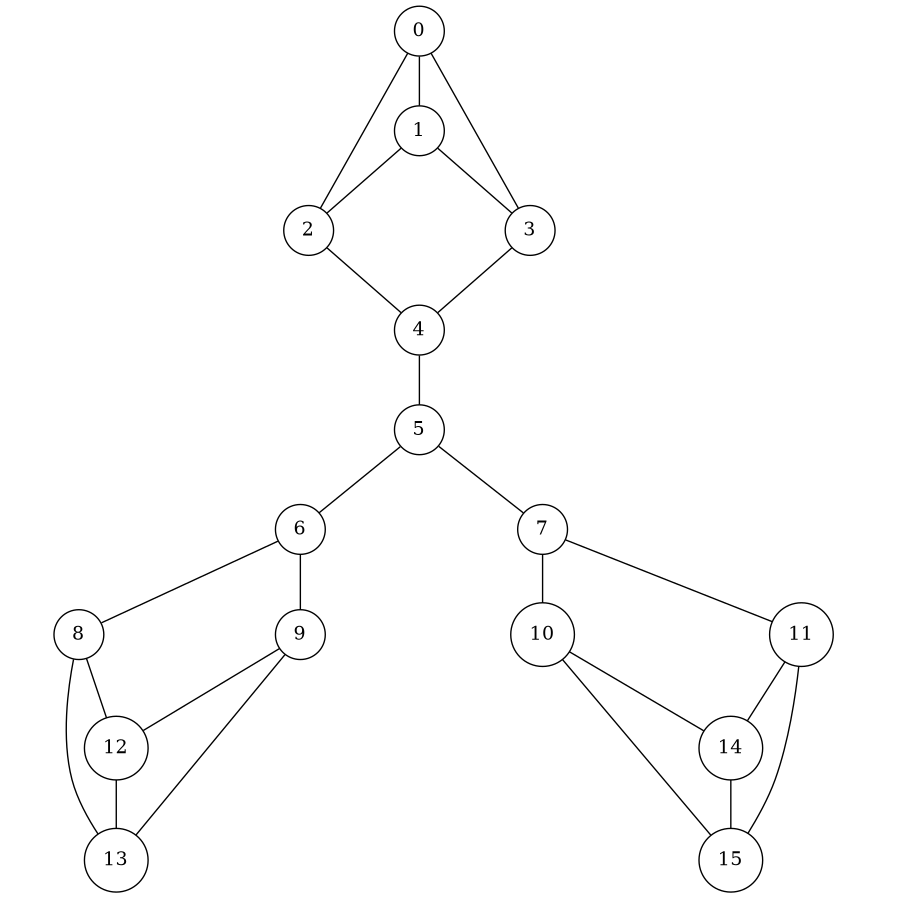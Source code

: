graph unsat_16_24 {
	graph [size="6,6",ratio=fill];
	0 [shape=circle];
	1 [shape=circle];
	2 [shape=circle];
	3 [shape=circle];
	4 [shape=circle];
	5 [shape=circle];
	6 [shape=circle];
	7 [shape=circle];
	8 [shape=circle];
	9 [shape=circle];
	10 [shape=circle];
	11 [shape=circle];
	12 [shape=circle];
	13 [shape=circle];
	14 [shape=circle];
	15 [shape=circle];
	0 -- 1[];
	0 -- 2[];
	0 -- 3[];
	1 -- 2[];
	1 -- 3[];
	2 -- 4[];
	3 -- 4[];
	4 -- 5[];
	5 -- 6[];
	5 -- 7[];
	6 -- 8[];
	6 -- 9[];
	7 -- 10[];
	7 -- 11[];
	8 -- 12[];
	8 -- 13[];
	9 -- 12[];
	9 -- 13[];
	10 -- 14[];
	10 -- 15[];
	11 -- 14[];
	11 -- 15[];
	12 -- 13[];
	14 -- 15[];
}
